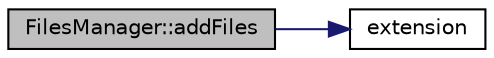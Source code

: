 digraph "FilesManager::addFiles"
{
 // LATEX_PDF_SIZE
  edge [fontname="Helvetica",fontsize="10",labelfontname="Helvetica",labelfontsize="10"];
  node [fontname="Helvetica",fontsize="10",shape=record];
  rankdir="LR";
  Node1 [label="FilesManager::addFiles",height=0.2,width=0.4,color="black", fillcolor="grey75", style="filled", fontcolor="black",tooltip=" "];
  Node1 -> Node2 [color="midnightblue",fontsize="10",style="solid",fontname="Helvetica"];
  Node2 [label="extension",height=0.2,width=0.4,color="black", fillcolor="white", style="filled",URL="$files__functions_8hpp.html#a321abbd0681c4da012deaf49122389c5",tooltip=" "];
}
